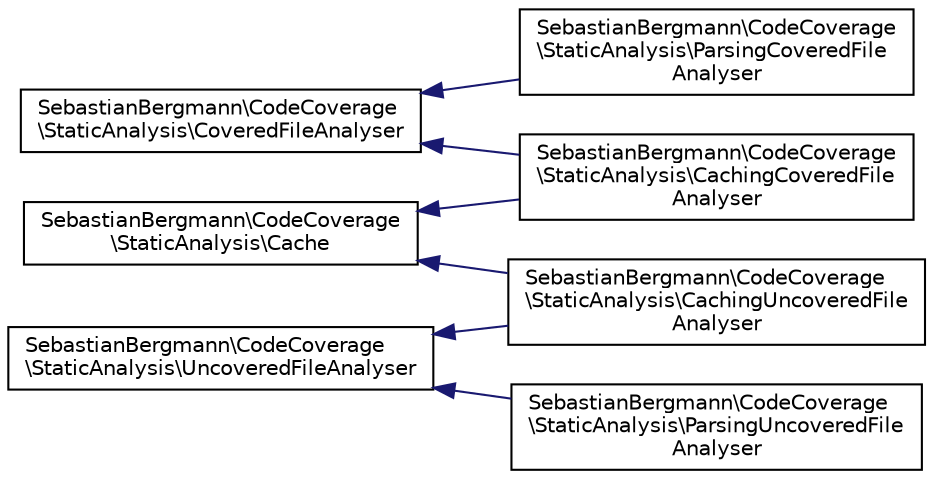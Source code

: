 digraph "Graphical Class Hierarchy"
{
  edge [fontname="Helvetica",fontsize="10",labelfontname="Helvetica",labelfontsize="10"];
  node [fontname="Helvetica",fontsize="10",shape=record];
  rankdir="LR";
  Node906 [label="SebastianBergmann\\CodeCoverage\l\\StaticAnalysis\\Cache",height=0.2,width=0.4,color="black", fillcolor="white", style="filled",URL="$classSebastianBergmann_1_1CodeCoverage_1_1StaticAnalysis_1_1Cache.html"];
  Node906 -> Node834 [dir="back",color="midnightblue",fontsize="10",style="solid",fontname="Helvetica"];
  Node834 [label="SebastianBergmann\\CodeCoverage\l\\StaticAnalysis\\CachingCoveredFile\lAnalyser",height=0.2,width=0.4,color="black", fillcolor="white", style="filled",URL="$classSebastianBergmann_1_1CodeCoverage_1_1StaticAnalysis_1_1CachingCoveredFileAnalyser.html"];
  Node906 -> Node1 [dir="back",color="midnightblue",fontsize="10",style="solid",fontname="Helvetica"];
  Node1 [label="SebastianBergmann\\CodeCoverage\l\\StaticAnalysis\\CachingUncoveredFile\lAnalyser",height=0.2,width=0.4,color="black", fillcolor="white", style="filled",URL="$classSebastianBergmann_1_1CodeCoverage_1_1StaticAnalysis_1_1CachingUncoveredFileAnalyser.html"];
  Node833 [label="SebastianBergmann\\CodeCoverage\l\\StaticAnalysis\\CoveredFileAnalyser",height=0.2,width=0.4,color="black", fillcolor="white", style="filled",URL="$interfaceSebastianBergmann_1_1CodeCoverage_1_1StaticAnalysis_1_1CoveredFileAnalyser.html"];
  Node833 -> Node834 [dir="back",color="midnightblue",fontsize="10",style="solid",fontname="Helvetica"];
  Node833 -> Node835 [dir="back",color="midnightblue",fontsize="10",style="solid",fontname="Helvetica"];
  Node835 [label="SebastianBergmann\\CodeCoverage\l\\StaticAnalysis\\ParsingCoveredFile\lAnalyser",height=0.2,width=0.4,color="black", fillcolor="white", style="filled",URL="$classSebastianBergmann_1_1CodeCoverage_1_1StaticAnalysis_1_1ParsingCoveredFileAnalyser.html"];
  Node0 [label="SebastianBergmann\\CodeCoverage\l\\StaticAnalysis\\UncoveredFileAnalyser",height=0.2,width=0.4,color="black", fillcolor="white", style="filled",URL="$interfaceSebastianBergmann_1_1CodeCoverage_1_1StaticAnalysis_1_1UncoveredFileAnalyser.html"];
  Node0 -> Node1 [dir="back",color="midnightblue",fontsize="10",style="solid",fontname="Helvetica"];
  Node0 -> Node2 [dir="back",color="midnightblue",fontsize="10",style="solid",fontname="Helvetica"];
  Node2 [label="SebastianBergmann\\CodeCoverage\l\\StaticAnalysis\\ParsingUncoveredFile\lAnalyser",height=0.2,width=0.4,color="black", fillcolor="white", style="filled",URL="$classSebastianBergmann_1_1CodeCoverage_1_1StaticAnalysis_1_1ParsingUncoveredFileAnalyser.html"];
}
